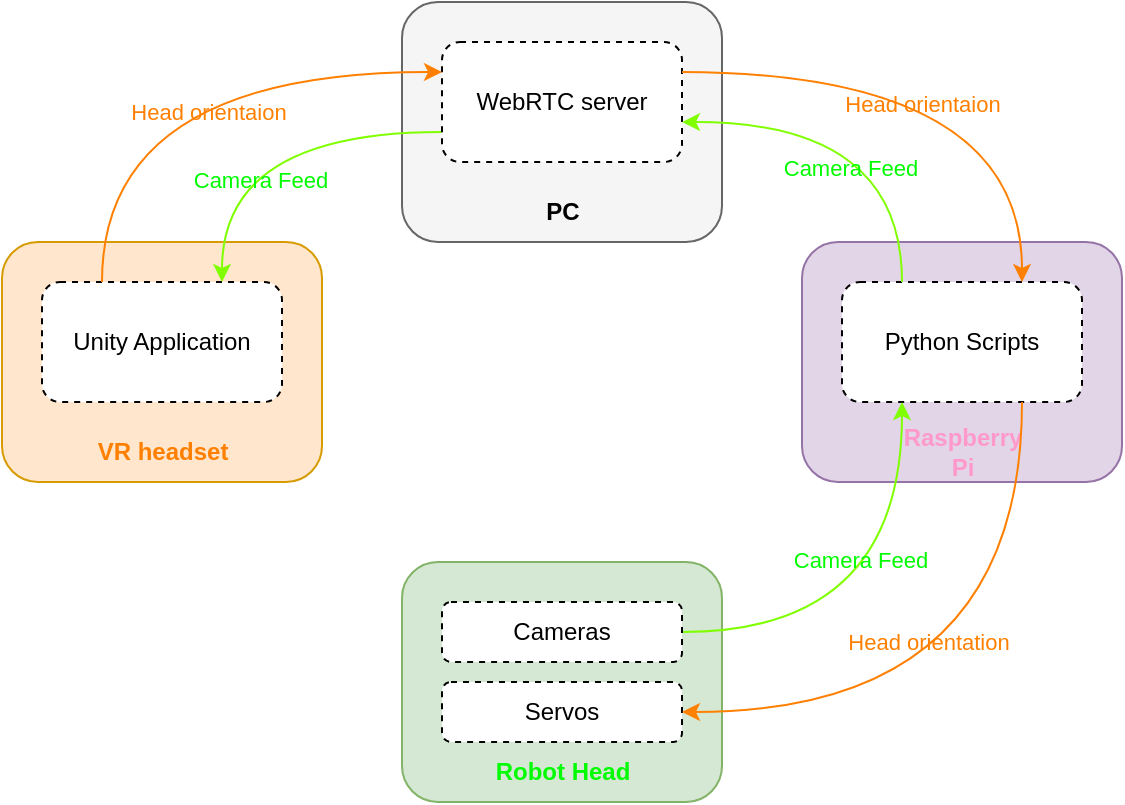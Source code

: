 <mxfile version="22.1.17" type="device">
  <diagram name="Seite-1" id="BSiwabz5QsLsDpigOKjV">
    <mxGraphModel dx="845" dy="563" grid="1" gridSize="10" guides="1" tooltips="1" connect="1" arrows="1" fold="1" page="1" pageScale="1" pageWidth="850" pageHeight="1100" math="0" shadow="0">
      <root>
        <mxCell id="0" />
        <mxCell id="1" parent="0" />
        <mxCell id="LXJPXlzMpL_vCVKf0VaJ-1" value="" style="rounded=1;whiteSpace=wrap;html=1;fillColor=#ffe6cc;strokeColor=#d79b00;" vertex="1" parent="1">
          <mxGeometry x="80" y="160" width="160" height="120" as="geometry" />
        </mxCell>
        <mxCell id="LXJPXlzMpL_vCVKf0VaJ-2" value="&lt;font color=&quot;#ff8000&quot;&gt;&lt;b&gt;VR headset&lt;/b&gt;&lt;/font&gt;" style="text;html=1;align=center;verticalAlign=middle;resizable=0;points=[];autosize=1;strokeColor=none;fillColor=none;" vertex="1" parent="1">
          <mxGeometry x="115" y="250" width="90" height="30" as="geometry" />
        </mxCell>
        <mxCell id="LXJPXlzMpL_vCVKf0VaJ-3" value="Unity Application" style="rounded=1;whiteSpace=wrap;html=1;dashed=1;" vertex="1" parent="1">
          <mxGeometry x="100" y="180" width="120" height="60" as="geometry" />
        </mxCell>
        <mxCell id="LXJPXlzMpL_vCVKf0VaJ-5" value="" style="rounded=1;whiteSpace=wrap;html=1;fillColor=#f5f5f5;fontColor=#333333;strokeColor=#666666;" vertex="1" parent="1">
          <mxGeometry x="280" y="40" width="160" height="120" as="geometry" />
        </mxCell>
        <mxCell id="LXJPXlzMpL_vCVKf0VaJ-6" value="&lt;b&gt;PC&lt;/b&gt;" style="text;html=1;align=center;verticalAlign=middle;resizable=0;points=[];autosize=1;strokeColor=none;fillColor=none;" vertex="1" parent="1">
          <mxGeometry x="340" y="130" width="40" height="30" as="geometry" />
        </mxCell>
        <mxCell id="LXJPXlzMpL_vCVKf0VaJ-31" style="edgeStyle=orthogonalEdgeStyle;rounded=0;orthogonalLoop=1;jettySize=auto;html=1;exitX=0;exitY=0.75;exitDx=0;exitDy=0;entryX=0.75;entryY=0;entryDx=0;entryDy=0;curved=1;strokeColor=#80FF00;fontColor=#99FF99;" edge="1" parent="1" source="LXJPXlzMpL_vCVKf0VaJ-7" target="LXJPXlzMpL_vCVKf0VaJ-3">
          <mxGeometry relative="1" as="geometry" />
        </mxCell>
        <mxCell id="LXJPXlzMpL_vCVKf0VaJ-32" value="Camera Feed" style="edgeLabel;html=1;align=center;verticalAlign=middle;resizable=0;points=[];fontColor=#00FC00;labelBackgroundColor=none;" vertex="1" connectable="0" parent="LXJPXlzMpL_vCVKf0VaJ-31">
          <mxGeometry x="0.445" y="19" relative="1" as="geometry">
            <mxPoint as="offset" />
          </mxGeometry>
        </mxCell>
        <mxCell id="LXJPXlzMpL_vCVKf0VaJ-7" value="WebRTC server" style="rounded=1;whiteSpace=wrap;html=1;dashed=1;" vertex="1" parent="1">
          <mxGeometry x="300" y="60" width="120" height="60" as="geometry" />
        </mxCell>
        <mxCell id="LXJPXlzMpL_vCVKf0VaJ-8" value="" style="rounded=1;whiteSpace=wrap;html=1;fillColor=#e1d5e7;strokeColor=#9673a6;" vertex="1" parent="1">
          <mxGeometry x="480" y="160" width="160" height="120" as="geometry" />
        </mxCell>
        <mxCell id="LXJPXlzMpL_vCVKf0VaJ-9" value="&lt;font color=&quot;#ff99cc&quot;&gt;&lt;b&gt;Raspberry&lt;br&gt;Pi&lt;/b&gt;&lt;/font&gt;" style="text;html=1;align=center;verticalAlign=middle;resizable=0;points=[];autosize=1;strokeColor=none;fillColor=none;" vertex="1" parent="1">
          <mxGeometry x="520" y="245" width="80" height="40" as="geometry" />
        </mxCell>
        <mxCell id="LXJPXlzMpL_vCVKf0VaJ-10" value="Python Scripts" style="rounded=1;whiteSpace=wrap;html=1;dashed=1;" vertex="1" parent="1">
          <mxGeometry x="500" y="180" width="120" height="60" as="geometry" />
        </mxCell>
        <mxCell id="LXJPXlzMpL_vCVKf0VaJ-12" value="" style="rounded=1;whiteSpace=wrap;html=1;fillColor=#d5e8d4;strokeColor=#82b366;" vertex="1" parent="1">
          <mxGeometry x="280" y="320" width="160" height="120" as="geometry" />
        </mxCell>
        <mxCell id="LXJPXlzMpL_vCVKf0VaJ-27" style="edgeStyle=orthogonalEdgeStyle;rounded=0;orthogonalLoop=1;jettySize=auto;html=1;exitX=1;exitY=0.5;exitDx=0;exitDy=0;entryX=0.25;entryY=1;entryDx=0;entryDy=0;curved=1;strokeColor=#80FF00;" edge="1" parent="1" source="LXJPXlzMpL_vCVKf0VaJ-13" target="LXJPXlzMpL_vCVKf0VaJ-10">
          <mxGeometry relative="1" as="geometry" />
        </mxCell>
        <mxCell id="LXJPXlzMpL_vCVKf0VaJ-28" value="Camera Feed" style="edgeLabel;html=1;align=center;verticalAlign=middle;resizable=0;points=[];fontColor=#00FC00;labelBackgroundColor=none;" vertex="1" connectable="0" parent="LXJPXlzMpL_vCVKf0VaJ-27">
          <mxGeometry x="0.301" y="21" relative="1" as="geometry">
            <mxPoint as="offset" />
          </mxGeometry>
        </mxCell>
        <mxCell id="LXJPXlzMpL_vCVKf0VaJ-13" value="Cameras" style="rounded=1;whiteSpace=wrap;html=1;dashed=1;" vertex="1" parent="1">
          <mxGeometry x="300" y="340" width="120" height="30" as="geometry" />
        </mxCell>
        <mxCell id="LXJPXlzMpL_vCVKf0VaJ-14" value="Servos" style="rounded=1;whiteSpace=wrap;html=1;dashed=1;" vertex="1" parent="1">
          <mxGeometry x="300" y="380" width="120" height="30" as="geometry" />
        </mxCell>
        <mxCell id="LXJPXlzMpL_vCVKf0VaJ-16" value="&lt;font&gt;&lt;b&gt;Robot Head&lt;/b&gt;&lt;/font&gt;" style="text;html=1;align=center;verticalAlign=middle;resizable=0;points=[];autosize=1;strokeColor=none;fillColor=none;fontColor=#00FC00;" vertex="1" parent="1">
          <mxGeometry x="315" y="410" width="90" height="30" as="geometry" />
        </mxCell>
        <mxCell id="LXJPXlzMpL_vCVKf0VaJ-17" style="edgeStyle=orthogonalEdgeStyle;rounded=0;orthogonalLoop=1;jettySize=auto;html=1;exitX=0.25;exitY=0;exitDx=0;exitDy=0;entryX=0;entryY=0.25;entryDx=0;entryDy=0;curved=1;fontColor=#FF8000;strokeColor=#FF8000;" edge="1" parent="1" source="LXJPXlzMpL_vCVKf0VaJ-3" target="LXJPXlzMpL_vCVKf0VaJ-7">
          <mxGeometry relative="1" as="geometry" />
        </mxCell>
        <mxCell id="LXJPXlzMpL_vCVKf0VaJ-18" value="Head orientaion" style="edgeLabel;html=1;align=center;verticalAlign=middle;resizable=0;points=[];fontColor=#FF8000;labelBackgroundColor=none;" vertex="1" connectable="0" parent="LXJPXlzMpL_vCVKf0VaJ-17">
          <mxGeometry x="0.145" y="-19" relative="1" as="geometry">
            <mxPoint y="1" as="offset" />
          </mxGeometry>
        </mxCell>
        <mxCell id="LXJPXlzMpL_vCVKf0VaJ-23" style="edgeStyle=orthogonalEdgeStyle;rounded=0;orthogonalLoop=1;jettySize=auto;html=1;exitX=0.25;exitY=0;exitDx=0;exitDy=0;entryX=0.75;entryY=0;entryDx=0;entryDy=0;curved=1;fontColor=#FF8000;strokeColor=#FF8000;" edge="1" parent="1" target="LXJPXlzMpL_vCVKf0VaJ-10">
          <mxGeometry relative="1" as="geometry">
            <mxPoint x="420" y="75" as="sourcePoint" />
            <mxPoint x="590" y="-30" as="targetPoint" />
          </mxGeometry>
        </mxCell>
        <mxCell id="LXJPXlzMpL_vCVKf0VaJ-24" value="Head orientaion" style="edgeLabel;html=1;align=center;verticalAlign=middle;resizable=0;points=[];fontColor=#FF8000;labelBackgroundColor=none;" vertex="1" connectable="0" parent="LXJPXlzMpL_vCVKf0VaJ-23">
          <mxGeometry x="0.145" y="-19" relative="1" as="geometry">
            <mxPoint x="-37" y="-4" as="offset" />
          </mxGeometry>
        </mxCell>
        <mxCell id="LXJPXlzMpL_vCVKf0VaJ-25" style="edgeStyle=orthogonalEdgeStyle;rounded=0;orthogonalLoop=1;jettySize=auto;html=1;exitX=0.75;exitY=1;exitDx=0;exitDy=0;entryX=1;entryY=0.5;entryDx=0;entryDy=0;strokeColor=#FF8000;curved=1;" edge="1" parent="1" source="LXJPXlzMpL_vCVKf0VaJ-10" target="LXJPXlzMpL_vCVKf0VaJ-14">
          <mxGeometry relative="1" as="geometry" />
        </mxCell>
        <mxCell id="LXJPXlzMpL_vCVKf0VaJ-26" value="&lt;font color=&quot;#ff8000&quot;&gt;Head orientation&lt;br&gt;&lt;/font&gt;" style="edgeLabel;html=1;align=center;verticalAlign=middle;resizable=0;points=[];labelBackgroundColor=none;" vertex="1" connectable="0" parent="LXJPXlzMpL_vCVKf0VaJ-25">
          <mxGeometry x="0.246" y="-35" relative="1" as="geometry">
            <mxPoint as="offset" />
          </mxGeometry>
        </mxCell>
        <mxCell id="LXJPXlzMpL_vCVKf0VaJ-29" style="edgeStyle=orthogonalEdgeStyle;rounded=0;orthogonalLoop=1;jettySize=auto;html=1;exitX=0.25;exitY=0;exitDx=0;exitDy=0;entryX=1;entryY=0.667;entryDx=0;entryDy=0;entryPerimeter=0;curved=1;strokeColor=#80FF00;" edge="1" parent="1" source="LXJPXlzMpL_vCVKf0VaJ-10" target="LXJPXlzMpL_vCVKf0VaJ-7">
          <mxGeometry relative="1" as="geometry" />
        </mxCell>
        <mxCell id="LXJPXlzMpL_vCVKf0VaJ-30" value="Camera Feed" style="edgeLabel;html=1;align=center;verticalAlign=middle;resizable=0;points=[];fontColor=#00FC00;labelBackgroundColor=none;" vertex="1" connectable="0" parent="LXJPXlzMpL_vCVKf0VaJ-29">
          <mxGeometry x="0.114" y="23" relative="1" as="geometry">
            <mxPoint as="offset" />
          </mxGeometry>
        </mxCell>
      </root>
    </mxGraphModel>
  </diagram>
</mxfile>
